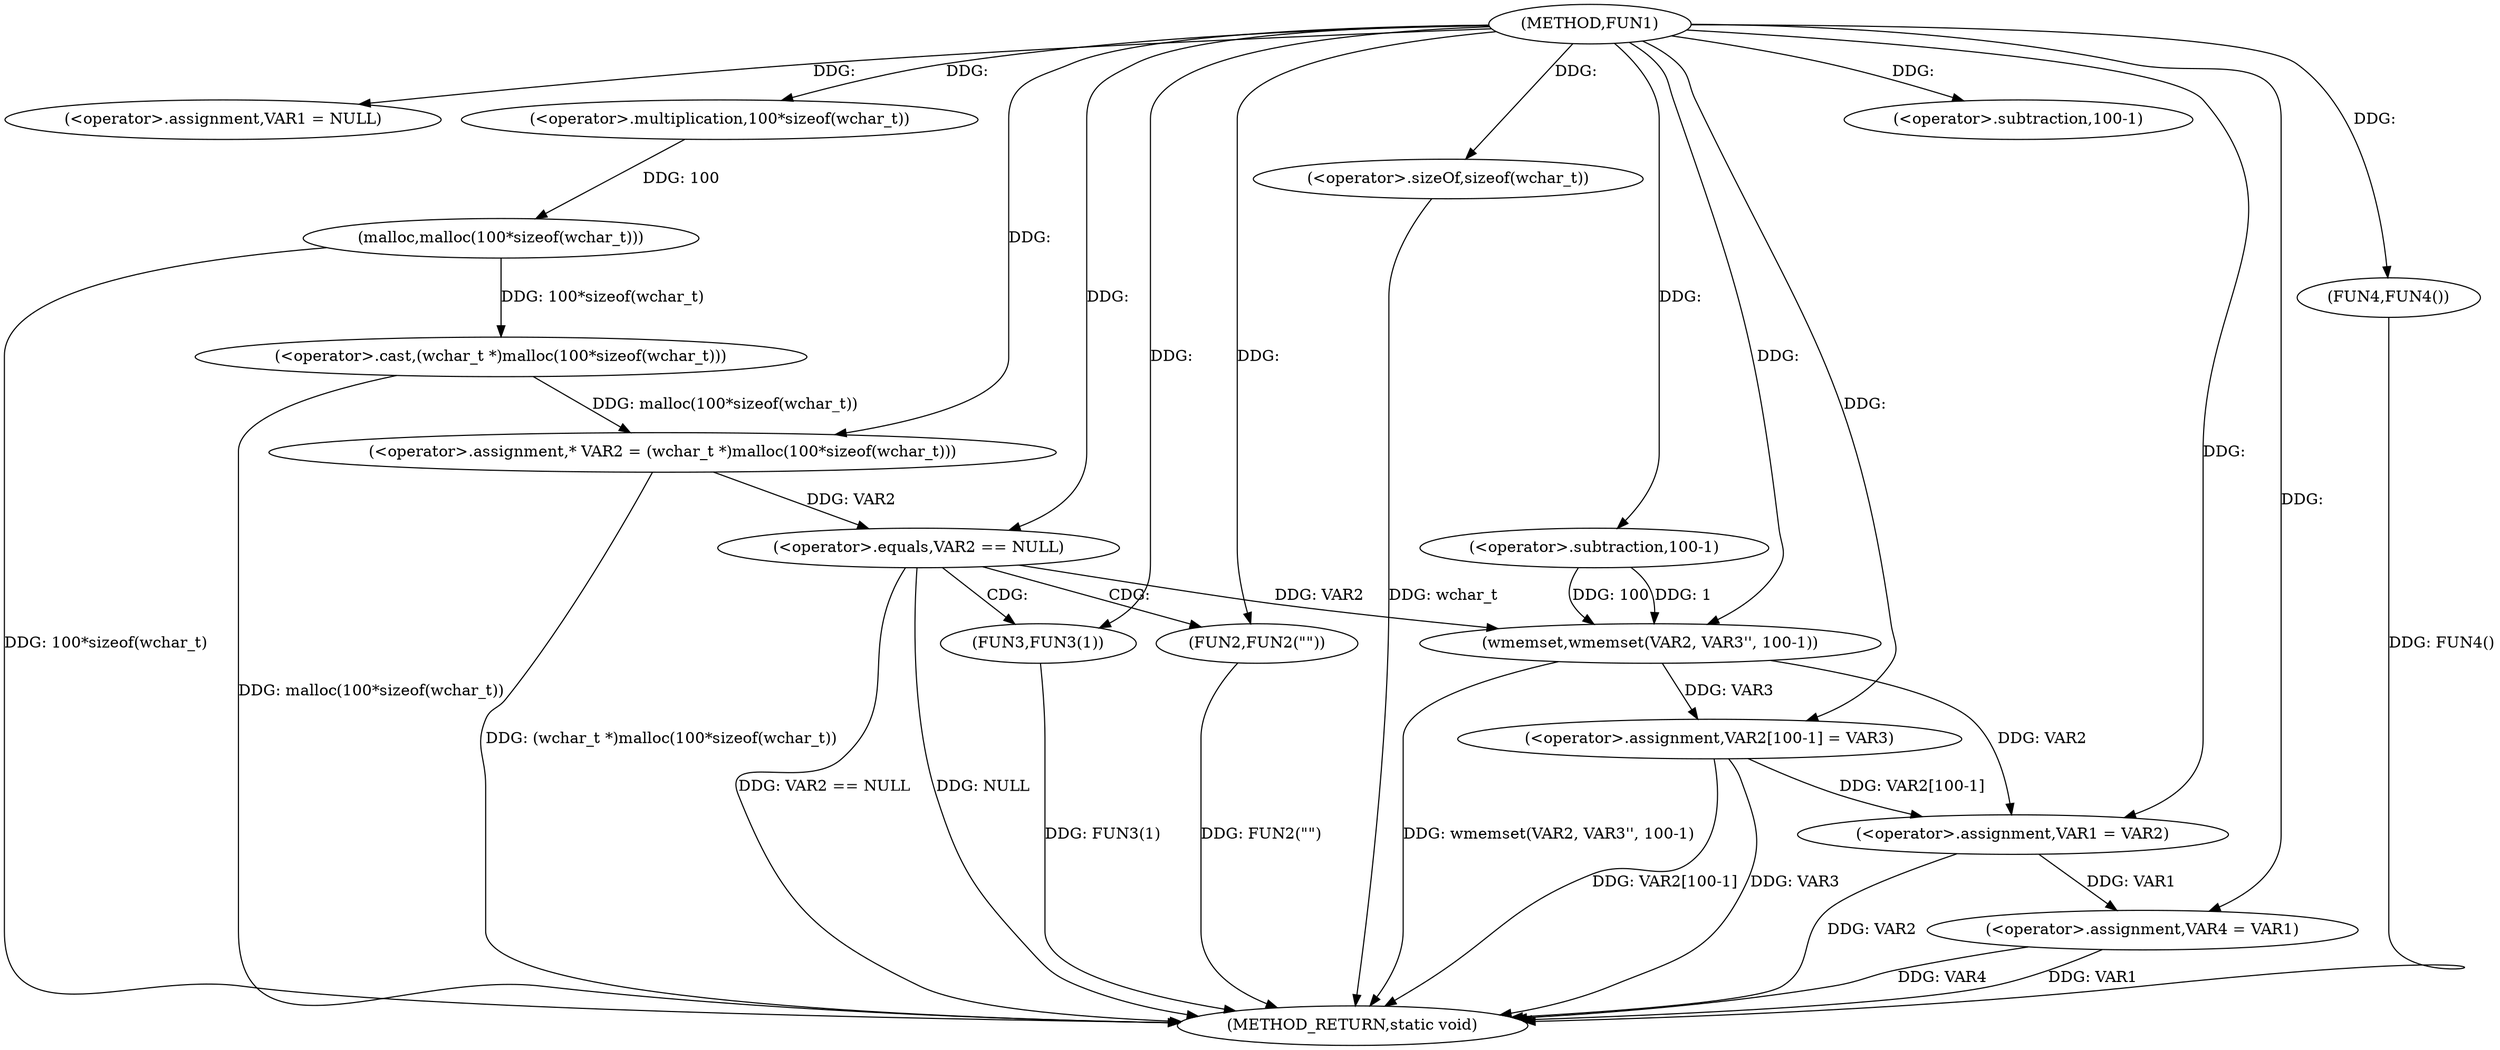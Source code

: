 digraph FUN1 {  
"1000100" [label = "(METHOD,FUN1)" ]
"1000146" [label = "(METHOD_RETURN,static void)" ]
"1000103" [label = "(<operator>.assignment,VAR1 = NULL)" ]
"1000108" [label = "(<operator>.assignment,* VAR2 = (wchar_t *)malloc(100*sizeof(wchar_t)))" ]
"1000110" [label = "(<operator>.cast,(wchar_t *)malloc(100*sizeof(wchar_t)))" ]
"1000112" [label = "(malloc,malloc(100*sizeof(wchar_t)))" ]
"1000113" [label = "(<operator>.multiplication,100*sizeof(wchar_t))" ]
"1000115" [label = "(<operator>.sizeOf,sizeof(wchar_t))" ]
"1000118" [label = "(<operator>.equals,VAR2 == NULL)" ]
"1000122" [label = "(FUN2,FUN2(\"\"))" ]
"1000124" [label = "(FUN3,FUN3(1))" ]
"1000126" [label = "(wmemset,wmemset(VAR2, VAR3'', 100-1))" ]
"1000129" [label = "(<operator>.subtraction,100-1)" ]
"1000132" [label = "(<operator>.assignment,VAR2[100-1] = VAR3)" ]
"1000135" [label = "(<operator>.subtraction,100-1)" ]
"1000139" [label = "(<operator>.assignment,VAR1 = VAR2)" ]
"1000142" [label = "(<operator>.assignment,VAR4 = VAR1)" ]
"1000145" [label = "(FUN4,FUN4())" ]
  "1000126" -> "1000146"  [ label = "DDG: wmemset(VAR2, VAR3'', 100-1)"] 
  "1000118" -> "1000146"  [ label = "DDG: VAR2 == NULL"] 
  "1000132" -> "1000146"  [ label = "DDG: VAR3"] 
  "1000115" -> "1000146"  [ label = "DDG: wchar_t"] 
  "1000124" -> "1000146"  [ label = "DDG: FUN3(1)"] 
  "1000139" -> "1000146"  [ label = "DDG: VAR2"] 
  "1000142" -> "1000146"  [ label = "DDG: VAR1"] 
  "1000132" -> "1000146"  [ label = "DDG: VAR2[100-1]"] 
  "1000110" -> "1000146"  [ label = "DDG: malloc(100*sizeof(wchar_t))"] 
  "1000112" -> "1000146"  [ label = "DDG: 100*sizeof(wchar_t)"] 
  "1000108" -> "1000146"  [ label = "DDG: (wchar_t *)malloc(100*sizeof(wchar_t))"] 
  "1000118" -> "1000146"  [ label = "DDG: NULL"] 
  "1000142" -> "1000146"  [ label = "DDG: VAR4"] 
  "1000122" -> "1000146"  [ label = "DDG: FUN2(\"\")"] 
  "1000145" -> "1000146"  [ label = "DDG: FUN4()"] 
  "1000100" -> "1000103"  [ label = "DDG: "] 
  "1000110" -> "1000108"  [ label = "DDG: malloc(100*sizeof(wchar_t))"] 
  "1000100" -> "1000108"  [ label = "DDG: "] 
  "1000112" -> "1000110"  [ label = "DDG: 100*sizeof(wchar_t)"] 
  "1000113" -> "1000112"  [ label = "DDG: 100"] 
  "1000100" -> "1000113"  [ label = "DDG: "] 
  "1000100" -> "1000115"  [ label = "DDG: "] 
  "1000108" -> "1000118"  [ label = "DDG: VAR2"] 
  "1000100" -> "1000118"  [ label = "DDG: "] 
  "1000100" -> "1000122"  [ label = "DDG: "] 
  "1000100" -> "1000124"  [ label = "DDG: "] 
  "1000118" -> "1000126"  [ label = "DDG: VAR2"] 
  "1000100" -> "1000126"  [ label = "DDG: "] 
  "1000129" -> "1000126"  [ label = "DDG: 100"] 
  "1000129" -> "1000126"  [ label = "DDG: 1"] 
  "1000100" -> "1000129"  [ label = "DDG: "] 
  "1000126" -> "1000132"  [ label = "DDG: VAR3"] 
  "1000100" -> "1000132"  [ label = "DDG: "] 
  "1000100" -> "1000135"  [ label = "DDG: "] 
  "1000126" -> "1000139"  [ label = "DDG: VAR2"] 
  "1000132" -> "1000139"  [ label = "DDG: VAR2[100-1]"] 
  "1000100" -> "1000139"  [ label = "DDG: "] 
  "1000139" -> "1000142"  [ label = "DDG: VAR1"] 
  "1000100" -> "1000142"  [ label = "DDG: "] 
  "1000100" -> "1000145"  [ label = "DDG: "] 
  "1000118" -> "1000124"  [ label = "CDG: "] 
  "1000118" -> "1000122"  [ label = "CDG: "] 
}
